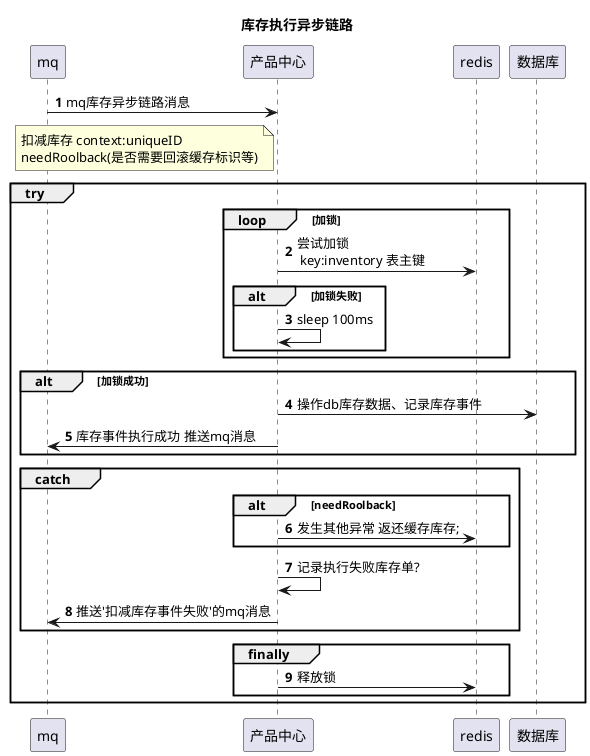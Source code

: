 @startuml

title 库存执行异步链路

autonumber
participant "mq" as vc
participant "产品中心" as cpm
participant "redis" as redis
participant "数据库" as db
vc -> cpm :mq库存异步链路消息
note left of cpm:扣减库存 context:uniqueID\nneedRoolback(是否需要回滚缓存标识等)
group try
'cpm->cpm:// 尝试加锁\nboolean isLocked = lock.tryLock(500, 1000, TimeUnit.MILLISECONDS);\n//    加锁失败 返还名额 throw ex\n        if (!isLocked) {\n                         cacheManager.atomicGetAndAdd(key, -num);\n                         throw new VcRpcException(CommonResponseCode.LockFailure);\n                     }        \n                     // 更新课程剩余名额\n                     trainDo.setScale(scale);\n                     trainService.updateTrain(trainDo, clientInfo);
    loop 加锁
        cpm->redis:尝试加锁 \n key:inventory 表主键
        alt 加锁失败
            cpm -> cpm:sleep 100ms
        end
    end
    alt 加锁成功
        cpm -> db :操作db库存数据、记录库存事件
        cpm -> vc :库存事件执行成功 推送mq消息
    end
    group catch
        alt needRoolback
            cpm -> redis: 发生其他异常 返还缓存库存;
        end
        cpm -> cpm :记录执行失败库存单?
        cpm -> vc : 推送'扣减库存事件失败'的mq消息
    end

    group finally
        cpm -> redis: 释放锁
    end
end
@enduml